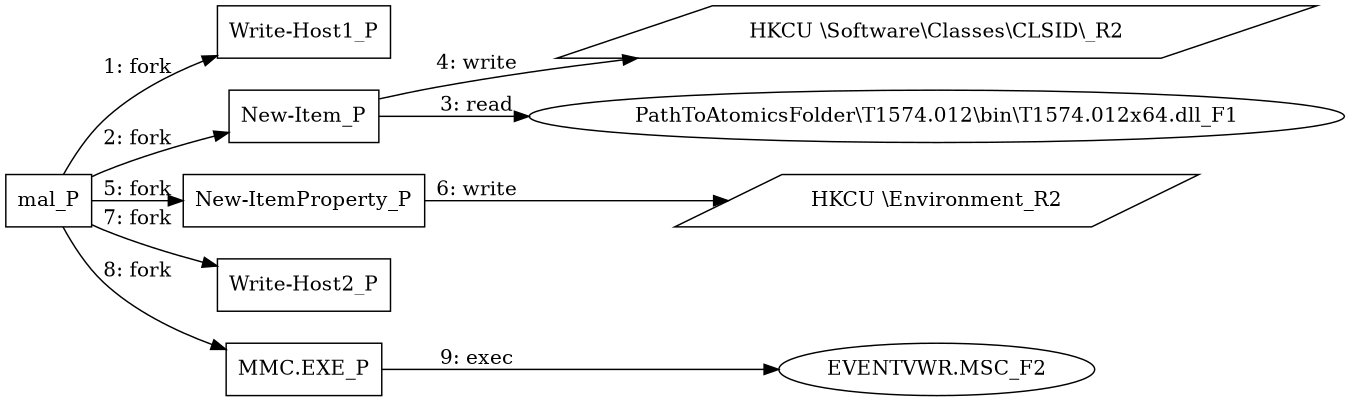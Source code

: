 digraph "T1574.012" {
rankdir="LR"
size="9"
fixedsize="false"
splines="true"
nodesep=0.3
ranksep=0
fontsize=10
overlap="scalexy"
engine= "neato"
	"mal_P" [node_type=Process shape=box]
	"Write-Host1_P" [node_type=Process shape=box]
	"New-Item_P" [node_type=Process shape=box]
	"New-ItemProperty_P" [node_type=Process shape=box]
	"Write-Host2_P" [node_type=Process shape=box]
	"MMC.EXE_P" [node_type=Process shape=box]
	"HKCU \\Software\\Classes\\CLSID\\_R2" [node_type=Registry shape=parallelogram]
	"HKCU \\Environment_R2" [node_type=Registry shape=parallelogram]
	"PathToAtomicsFolder\\T1574.012\\bin\\T1574.012x64.dll_F1" [node_type=File shape=ellipse]
	"EVENTVWR.MSC_F2" [node_type=File shape=ellipse]
	"mal_P" -> "Write-Host1_P" [label="1: fork"]
	"mal_P" -> "New-Item_P" [label="2: fork"]
	"New-Item_P" -> "PathToAtomicsFolder\\T1574.012\\bin\\T1574.012x64.dll_F1" [label="3: read"]
	"New-Item_P" -> "HKCU \\Software\\Classes\\CLSID\\_R2" [label="4: write"]
	"mal_P" -> "New-ItemProperty_P" [label="5: fork"]
	"New-ItemProperty_P" -> "HKCU \\Environment_R2" [label="6: write"]
	"mal_P" -> "Write-Host2_P" [label="7: fork"]
	"mal_P" -> "MMC.EXE_P" [label="8: fork"]
	"MMC.EXE_P" -> "EVENTVWR.MSC_F2" [label="9: exec"]
}

